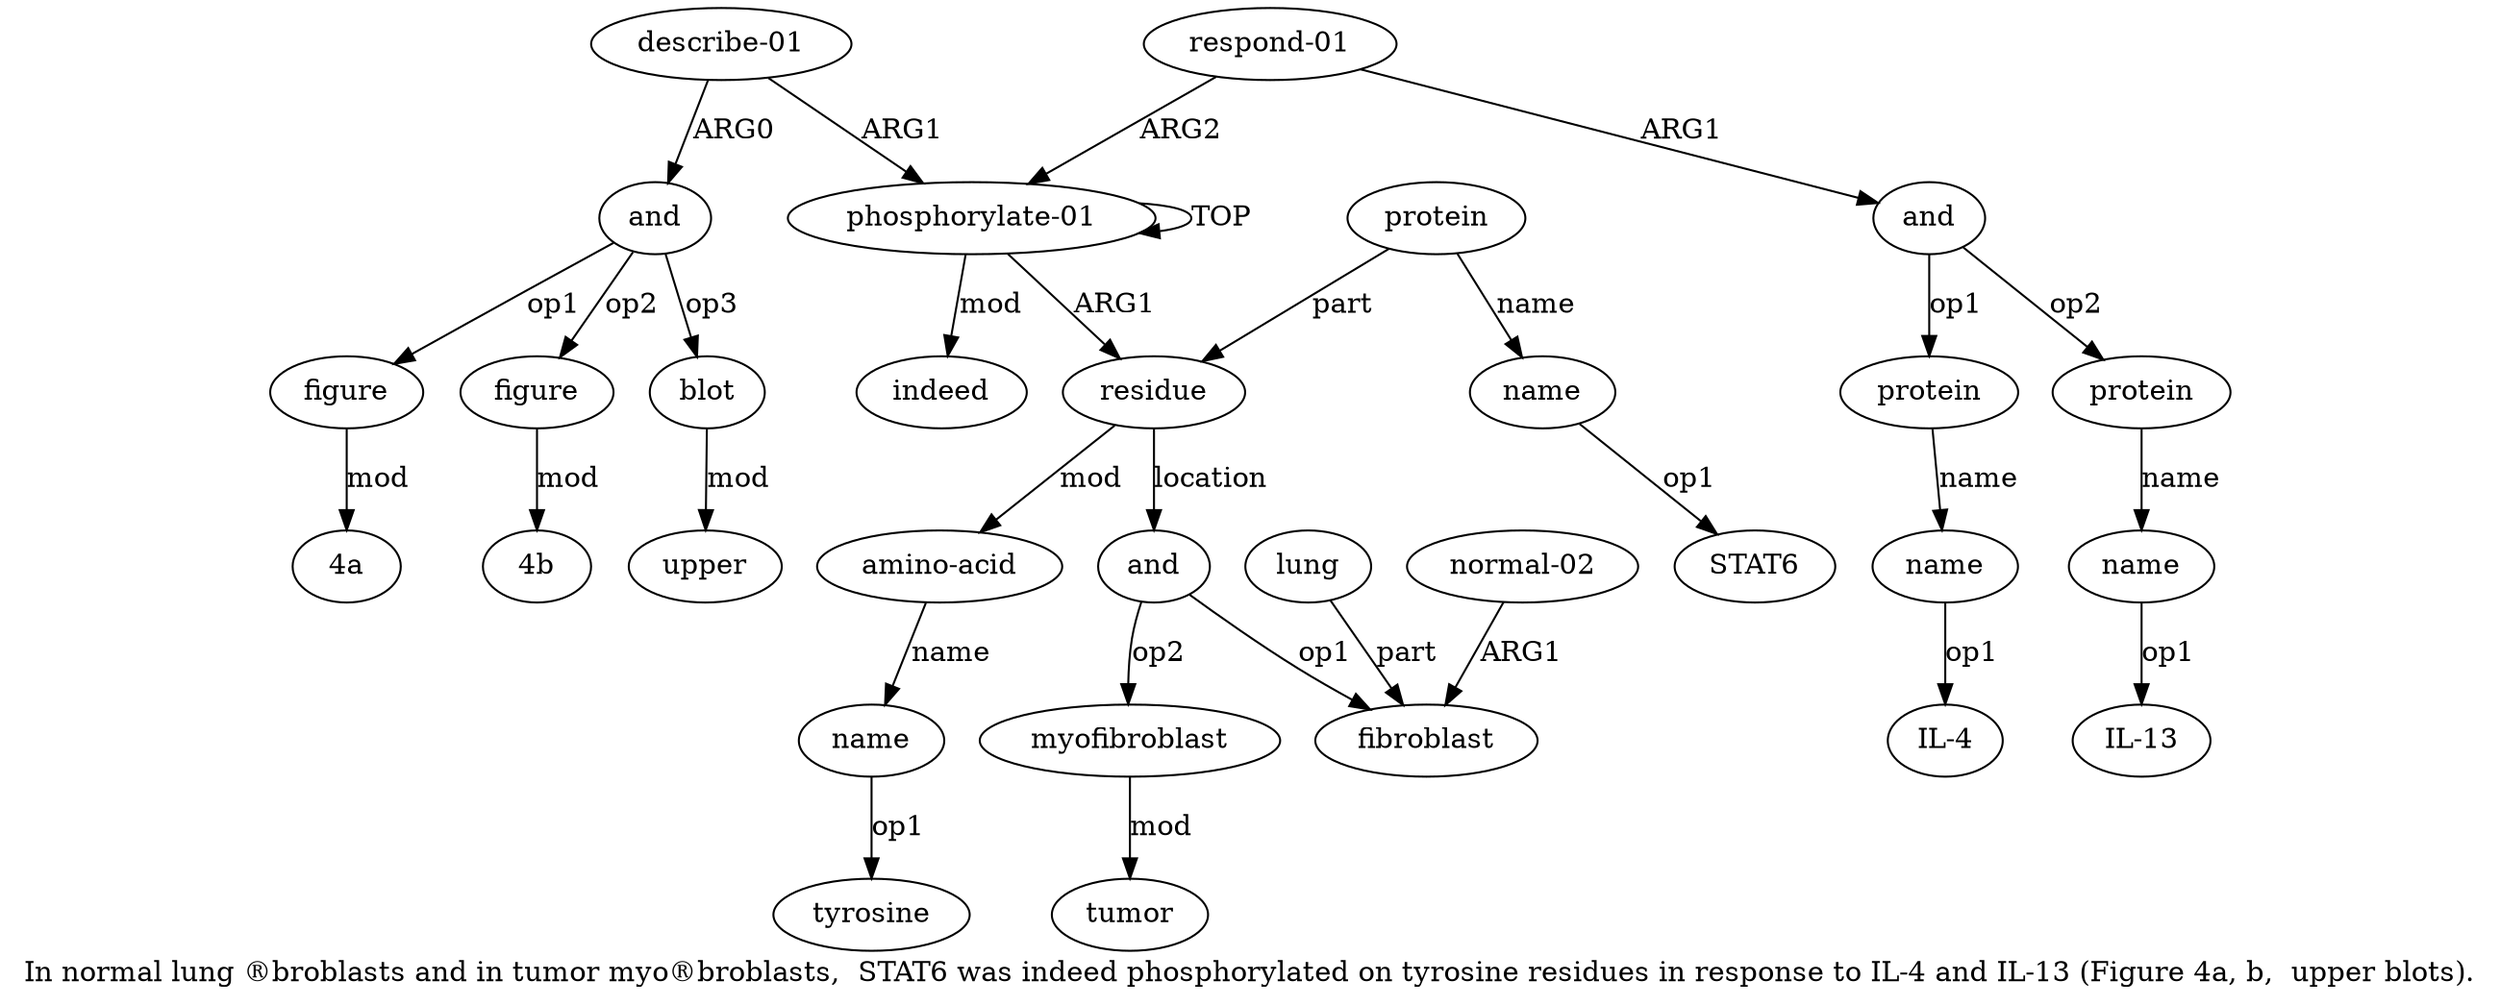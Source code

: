 digraph  {
	graph [label="In normal lung ®broblasts and in tumor myo®broblasts,  STAT6 was indeed phosphorylated on tyrosine residues in response to IL-4 \
and IL-13 (Figure 4a, b,  upper blots)."];
	node [label="\N"];
	a20	 [color=black,
		gold_ind=20,
		gold_label=and,
		label=and,
		test_ind=20,
		test_label=and];
	a21	 [color=black,
		gold_ind=21,
		gold_label=figure,
		label=figure,
		test_ind=21,
		test_label=figure];
	a20 -> a21 [key=0,
	color=black,
	gold_label=op1,
	label=op1,
	test_label=op1];
a22 [color=black,
	gold_ind=22,
	gold_label=figure,
	label=figure,
	test_ind=22,
	test_label=figure];
a20 -> a22 [key=0,
color=black,
gold_label=op2,
label=op2,
test_label=op2];
a23 [color=black,
gold_ind=23,
gold_label=blot,
label=blot,
test_ind=23,
test_label=blot];
a20 -> a23 [key=0,
color=black,
gold_label=op3,
label=op3,
test_label=op3];
"a21 4a" [color=black,
gold_ind=-1,
gold_label="4a",
label="4a",
test_ind=-1,
test_label="4a"];
a21 -> "a21 4a" [key=0,
color=black,
gold_label=mod,
label=mod,
test_label=mod];
"a22 4b" [color=black,
gold_ind=-1,
gold_label="4b",
label="4b",
test_ind=-1,
test_label="4b"];
a22 -> "a22 4b" [key=0,
color=black,
gold_label=mod,
label=mod,
test_label=mod];
a24 [color=black,
gold_ind=24,
gold_label=upper,
label=upper,
test_ind=24,
test_label=upper];
a23 -> a24 [key=0,
color=black,
gold_label=mod,
label=mod,
test_label=mod];
"a5 STAT6" [color=black,
gold_ind=-1,
gold_label=STAT6,
label=STAT6,
test_ind=-1,
test_label=STAT6];
a15 [color=black,
gold_ind=15,
gold_label=name,
label=name,
test_ind=15,
test_label=name];
"a15 IL-4" [color=black,
gold_ind=-1,
gold_label="IL-4",
label="IL-4",
test_ind=-1,
test_label="IL-4"];
a15 -> "a15 IL-4" [key=0,
color=black,
gold_label=op1,
label=op1,
test_label=op1];
a14 [color=black,
gold_ind=14,
gold_label=protein,
label=protein,
test_ind=14,
test_label=protein];
a14 -> a15 [key=0,
color=black,
gold_label=name,
label=name,
test_label=name];
a17 [color=black,
gold_ind=17,
gold_label=name,
label=name,
test_ind=17,
test_label=name];
"a17 IL-13" [color=black,
gold_ind=-1,
gold_label="IL-13",
label="IL-13",
test_ind=-1,
test_label="IL-13"];
a17 -> "a17 IL-13" [key=0,
color=black,
gold_label=op1,
label=op1,
test_label=op1];
a16 [color=black,
gold_ind=16,
gold_label=protein,
label=protein,
test_ind=16,
test_label=protein];
a16 -> a17 [key=0,
color=black,
gold_label=name,
label=name,
test_label=name];
a11 [color=black,
gold_ind=11,
gold_label=tumor,
label=tumor,
test_ind=11,
test_label=tumor];
a10 [color=black,
gold_ind=10,
gold_label=myofibroblast,
label=myofibroblast,
test_ind=10,
test_label=myofibroblast];
a10 -> a11 [key=0,
color=black,
gold_label=mod,
label=mod,
test_label=mod];
a13 [color=black,
gold_ind=13,
gold_label=and,
label=and,
test_ind=13,
test_label=and];
a13 -> a14 [key=0,
color=black,
gold_label=op1,
label=op1,
test_label=op1];
a13 -> a16 [key=0,
color=black,
gold_label=op2,
label=op2,
test_label=op2];
a12 [color=black,
gold_ind=12,
gold_label="respond-01",
label="respond-01",
test_ind=12,
test_label="respond-01"];
a12 -> a13 [key=0,
color=black,
gold_label=ARG1,
label=ARG1,
test_label=ARG1];
a0 [color=black,
gold_ind=0,
gold_label="phosphorylate-01",
label="phosphorylate-01",
test_ind=0,
test_label="phosphorylate-01"];
a12 -> a0 [key=0,
color=black,
gold_label=ARG2,
label=ARG2,
test_label=ARG2];
"a3 tyrosine" [color=black,
gold_ind=-1,
gold_label=tyrosine,
label=tyrosine,
test_ind=-1,
test_label=tyrosine];
a19 [color=black,
gold_ind=19,
gold_label="describe-01",
label="describe-01",
test_ind=19,
test_label="describe-01"];
a19 -> a20 [key=0,
color=black,
gold_label=ARG0,
label=ARG0,
test_label=ARG0];
a19 -> a0 [key=0,
color=black,
gold_label=ARG1,
label=ARG1,
test_label=ARG1];
a18 [color=black,
gold_ind=18,
gold_label=indeed,
label=indeed,
test_ind=18,
test_label=indeed];
a1 [color=black,
gold_ind=1,
gold_label=residue,
label=residue,
test_ind=1,
test_label=residue];
a2 [color=black,
gold_ind=2,
gold_label="amino-acid",
label="amino-acid",
test_ind=2,
test_label="amino-acid"];
a1 -> a2 [key=0,
color=black,
gold_label=mod,
label=mod,
test_label=mod];
a6 [color=black,
gold_ind=6,
gold_label=and,
label=and,
test_ind=6,
test_label=and];
a1 -> a6 [key=0,
color=black,
gold_label=location,
label=location,
test_label=location];
a0 -> a18 [key=0,
color=black,
gold_label=mod,
label=mod,
test_label=mod];
a0 -> a1 [key=0,
color=black,
gold_label=ARG1,
label=ARG1,
test_label=ARG1];
a0 -> a0 [key=0,
color=black,
gold_label=TOP,
label=TOP,
test_label=TOP];
a3 [color=black,
gold_ind=3,
gold_label=name,
label=name,
test_ind=3,
test_label=name];
a3 -> "a3 tyrosine" [key=0,
color=black,
gold_label=op1,
label=op1,
test_label=op1];
a2 -> a3 [key=0,
color=black,
gold_label=name,
label=name,
test_label=name];
a5 [color=black,
gold_ind=5,
gold_label=name,
label=name,
test_ind=5,
test_label=name];
a5 -> "a5 STAT6" [key=0,
color=black,
gold_label=op1,
label=op1,
test_label=op1];
a4 [color=black,
gold_ind=4,
gold_label=protein,
label=protein,
test_ind=4,
test_label=protein];
a4 -> a1 [key=0,
color=black,
gold_label=part,
label=part,
test_label=part];
a4 -> a5 [key=0,
color=black,
gold_label=name,
label=name,
test_label=name];
a7 [color=black,
gold_ind=7,
gold_label=fibroblast,
label=fibroblast,
test_ind=7,
test_label=fibroblast];
a6 -> a10 [key=0,
color=black,
gold_label=op2,
label=op2,
test_label=op2];
a6 -> a7 [key=0,
color=black,
gold_label=op1,
label=op1,
test_label=op1];
a9 [color=black,
gold_ind=9,
gold_label=lung,
label=lung,
test_ind=9,
test_label=lung];
a9 -> a7 [key=0,
color=black,
gold_label=part,
label=part,
test_label=part];
a8 [color=black,
gold_ind=8,
gold_label="normal-02",
label="normal-02",
test_ind=8,
test_label="normal-02"];
a8 -> a7 [key=0,
color=black,
gold_label=ARG1,
label=ARG1,
test_label=ARG1];
}
